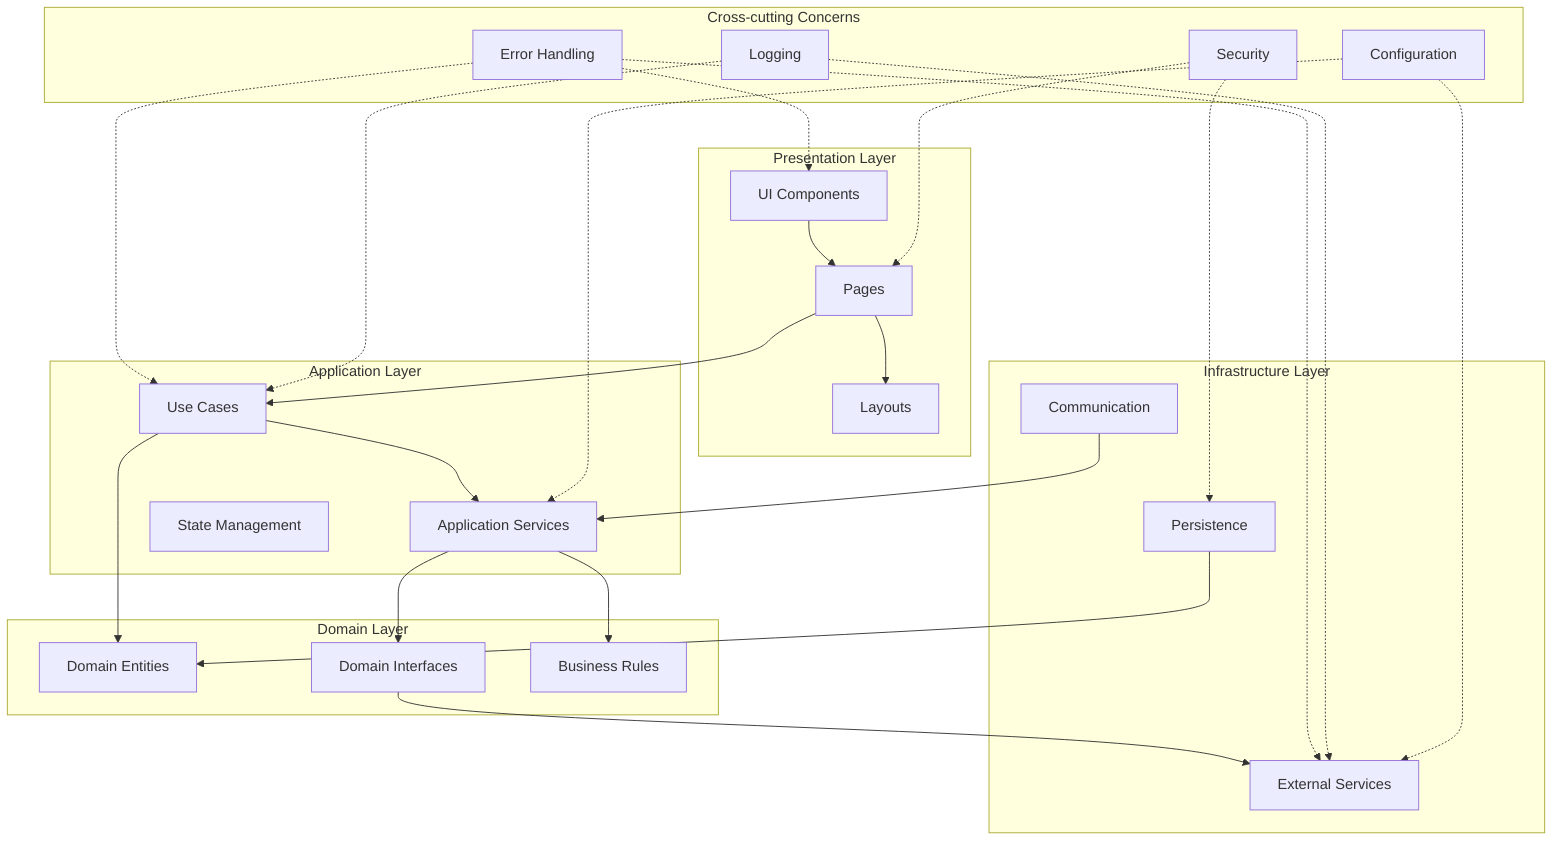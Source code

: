 graph TB
    subgraph "Presentation Layer"
        UI[UI Components]
        Pages[Pages]
        Layouts[Layouts]
    end
    
    subgraph "Application Layer"
        UseCases[Use Cases]
        AppServices[Application Services]
        StateManagement[State Management]
    end
    
    subgraph "Domain Layer"
        Entities[Domain Entities]
        Interfaces[Domain Interfaces]
        BusinessRules[Business Rules]
    end
    
    subgraph "Infrastructure Layer"
        ExtServices[External Services]
        Persistence[Persistence]
        Communication[Communication]
    end
    
    UI --> Pages
    Pages --> Layouts
    Pages --> UseCases
    UseCases --> AppServices
    UseCases --> Entities
    AppServices --> Interfaces
    AppServices --> BusinessRules
    Interfaces --> ExtServices
    Persistence --> Entities
    Communication --> AppServices
    
    subgraph "Cross-cutting Concerns"
        ErrorHandling[Error Handling]
        Logging[Logging]
        Security[Security]
        Config[Configuration]
    end
    
    ErrorHandling -.-> UI
    ErrorHandling -.-> UseCases
    ErrorHandling -.-> ExtServices
    Logging -.-> UseCases
    Logging -.-> ExtServices
    Security -.-> Pages
    Security -.-> Persistence
    Config -.-> ExtServices
    Config -.-> AppServices